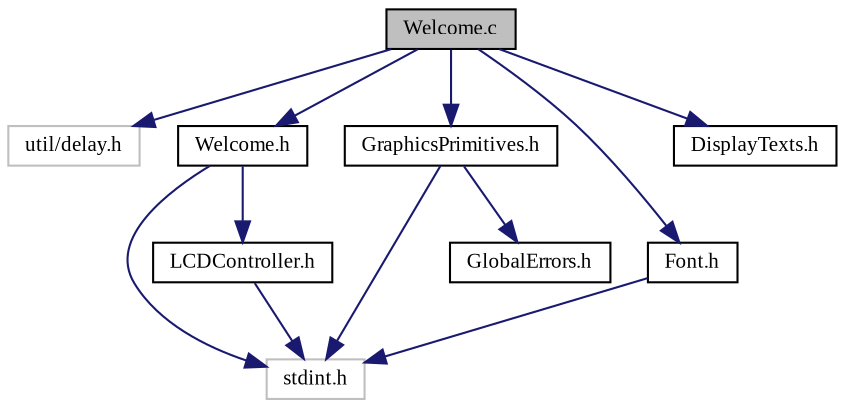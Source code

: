 digraph "Welcome.c"
{
  edge [fontname="TimesNewRoman",fontsize="10",labelfontname="TimesNewRoman",labelfontsize="10"];
  node [fontname="TimesNewRoman",fontsize="10",shape=record];
  Node0 [label="Welcome.c",height=0.2,width=0.4,color="black", fillcolor="grey75", style="filled", fontcolor="black"];
  Node0 -> Node1 [color="midnightblue",fontsize="10",style="solid",fontname="TimesNewRoman"];
  Node1 [label="util/delay.h",height=0.2,width=0.4,color="grey75", fillcolor="white", style="filled"];
  Node0 -> Node2 [color="midnightblue",fontsize="10",style="solid",fontname="TimesNewRoman"];
  Node2 [label="Welcome.h",height=0.2,width=0.4,color="black", fillcolor="white", style="filled",URL="$_welcome_8h.html",tooltip="Ekran powitalny - header file. "];
  Node2 -> Node3 [color="midnightblue",fontsize="10",style="solid",fontname="TimesNewRoman"];
  Node3 [label="stdint.h",height=0.2,width=0.4,color="grey75", fillcolor="white", style="filled"];
  Node2 -> Node4 [color="midnightblue",fontsize="10",style="solid",fontname="TimesNewRoman"];
  Node4 [label="LCDController.h",height=0.2,width=0.4,color="black", fillcolor="white", style="filled",URL="$_l_c_d_controller_8h.html",tooltip="Kontroler sterownika wyswietlacza BD663474 - header file. "];
  Node4 -> Node3 [color="midnightblue",fontsize="10",style="solid",fontname="TimesNewRoman"];
  Node0 -> Node5 [color="midnightblue",fontsize="10",style="solid",fontname="TimesNewRoman"];
  Node5 [label="GraphicsPrimitives.h",height=0.2,width=0.4,color="black", fillcolor="white", style="filled",URL="$_graphics_primitives_8h.html",tooltip="Prymitywy graficzne - header file. "];
  Node5 -> Node6 [color="midnightblue",fontsize="10",style="solid",fontname="TimesNewRoman"];
  Node6 [label="GlobalErrors.h",height=0.2,width=0.4,color="black", fillcolor="white", style="filled",URL="$_global_errors_8h.html",tooltip="Plik zawierajacy wszystkie definicje bledow - header file. "];
  Node5 -> Node3 [color="midnightblue",fontsize="10",style="solid",fontname="TimesNewRoman"];
  Node0 -> Node7 [color="midnightblue",fontsize="10",style="solid",fontname="TimesNewRoman"];
  Node7 [label="Font.h",height=0.2,width=0.4,color="black", fillcolor="white", style="filled",URL="$_font_8h.html",tooltip="Czionka i zarzadzanie tekstami - header file. "];
  Node7 -> Node3 [color="midnightblue",fontsize="10",style="solid",fontname="TimesNewRoman"];
  Node0 -> Node8 [color="midnightblue",fontsize="10",style="solid",fontname="TimesNewRoman"];
  Node8 [label="DisplayTexts.h",height=0.2,width=0.4,color="black", fillcolor="white", style="filled",URL="$_display_texts_8h.html",tooltip="Plik zawierajacy wszystkie wyswietlane teksty - header file. "];
}
